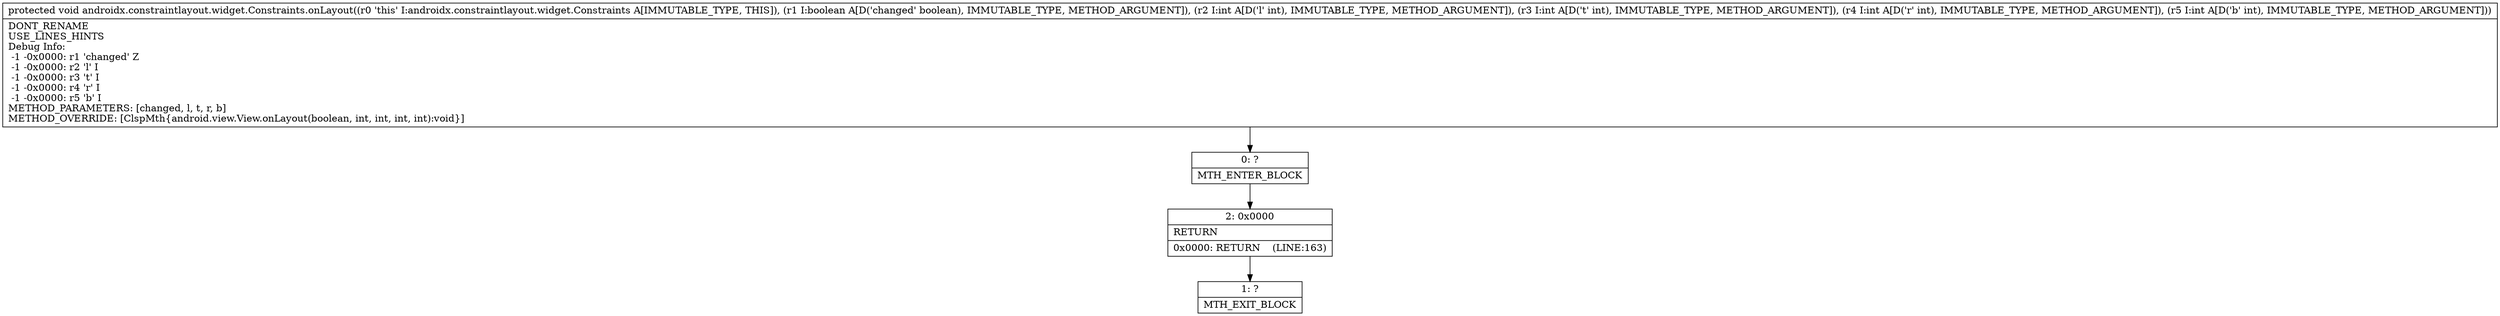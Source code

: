 digraph "CFG forandroidx.constraintlayout.widget.Constraints.onLayout(ZIIII)V" {
Node_0 [shape=record,label="{0\:\ ?|MTH_ENTER_BLOCK\l}"];
Node_2 [shape=record,label="{2\:\ 0x0000|RETURN\l|0x0000: RETURN    (LINE:163)\l}"];
Node_1 [shape=record,label="{1\:\ ?|MTH_EXIT_BLOCK\l}"];
MethodNode[shape=record,label="{protected void androidx.constraintlayout.widget.Constraints.onLayout((r0 'this' I:androidx.constraintlayout.widget.Constraints A[IMMUTABLE_TYPE, THIS]), (r1 I:boolean A[D('changed' boolean), IMMUTABLE_TYPE, METHOD_ARGUMENT]), (r2 I:int A[D('l' int), IMMUTABLE_TYPE, METHOD_ARGUMENT]), (r3 I:int A[D('t' int), IMMUTABLE_TYPE, METHOD_ARGUMENT]), (r4 I:int A[D('r' int), IMMUTABLE_TYPE, METHOD_ARGUMENT]), (r5 I:int A[D('b' int), IMMUTABLE_TYPE, METHOD_ARGUMENT]))  | DONT_RENAME\lUSE_LINES_HINTS\lDebug Info:\l  \-1 \-0x0000: r1 'changed' Z\l  \-1 \-0x0000: r2 'l' I\l  \-1 \-0x0000: r3 't' I\l  \-1 \-0x0000: r4 'r' I\l  \-1 \-0x0000: r5 'b' I\lMETHOD_PARAMETERS: [changed, l, t, r, b]\lMETHOD_OVERRIDE: [ClspMth\{android.view.View.onLayout(boolean, int, int, int, int):void\}]\l}"];
MethodNode -> Node_0;Node_0 -> Node_2;
Node_2 -> Node_1;
}


